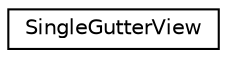 digraph "Graphical Class Hierarchy"
{
 // LATEX_PDF_SIZE
  edge [fontname="Helvetica",fontsize="10",labelfontname="Helvetica",labelfontsize="10"];
  node [fontname="Helvetica",fontsize="10",shape=record];
  rankdir="LR";
  Node0 [label="SingleGutterView",height=0.2,width=0.4,color="black", fillcolor="white", style="filled",URL="$classSingleGutterView.html",tooltip=" "];
}
